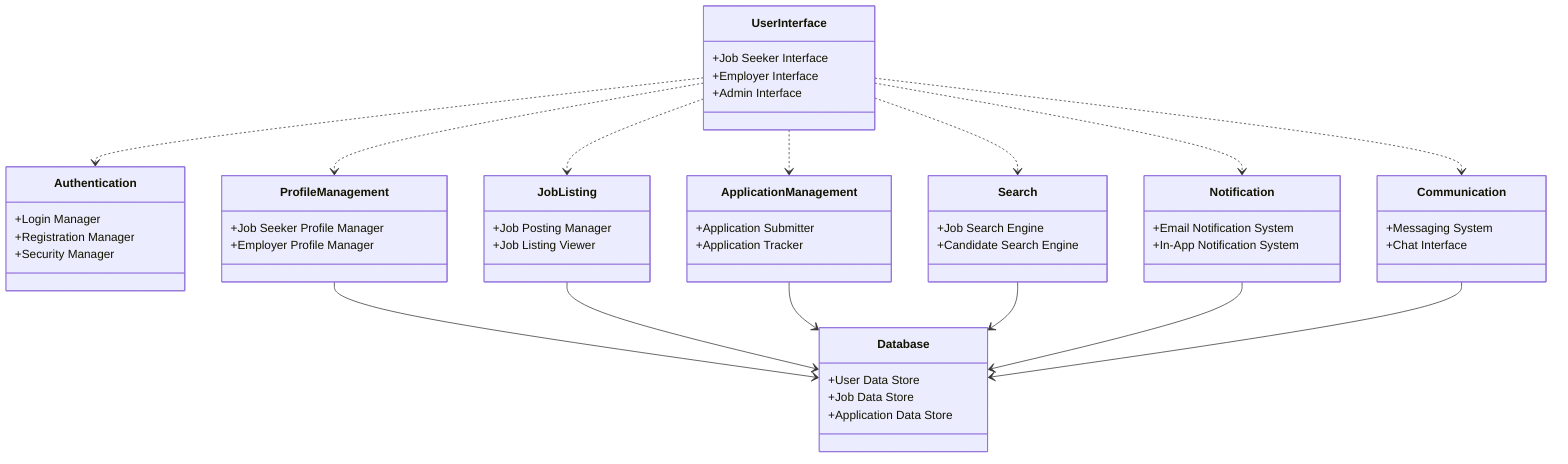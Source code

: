 classDiagram
    class UserInterface {
        +Job Seeker Interface
        +Employer Interface
        +Admin Interface
    }
    class Authentication {
        +Login Manager
        +Registration Manager
        +Security Manager
    }
    class ProfileManagement {
        +Job Seeker Profile Manager
        +Employer Profile Manager
    }
    class JobListing {
        +Job Posting Manager
        +Job Listing Viewer
    }
    class ApplicationManagement {
        +Application Submitter
        +Application Tracker
    }
    class Search {
        +Job Search Engine
        +Candidate Search Engine
    }
    class Notification {
        +Email Notification System
        +In-App Notification System
    }
    class Communication {
        +Messaging System
        +Chat Interface
    }
    class Database {
        +User Data Store
        +Job Data Store
        +Application Data Store
    }

    UserInterface ..> Authentication
    UserInterface ..> ProfileManagement
    UserInterface ..> JobListing
    UserInterface ..> ApplicationManagement
    UserInterface ..> Search
    UserInterface ..> Notification
    UserInterface ..> Communication
    ProfileManagement --> Database
    JobListing --> Database
    ApplicationManagement --> Database
    Search --> Database
    Notification --> Database
    Communication --> Database